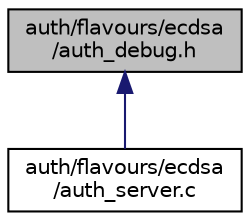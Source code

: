 digraph "auth/flavours/ecdsa/auth_debug.h"
{
  edge [fontname="Helvetica",fontsize="10",labelfontname="Helvetica",labelfontsize="10"];
  node [fontname="Helvetica",fontsize="10",shape=record];
  Node1 [label="auth/flavours/ecdsa\l/auth_debug.h",height=0.2,width=0.4,color="black", fillcolor="grey75", style="filled", fontcolor="black"];
  Node1 -> Node2 [dir="back",color="midnightblue",fontsize="10",style="solid",fontname="Helvetica"];
  Node2 [label="auth/flavours/ecdsa\l/auth_server.c",height=0.2,width=0.4,color="black", fillcolor="white", style="filled",URL="$ecdsa_2auth__server_8c.html"];
}
